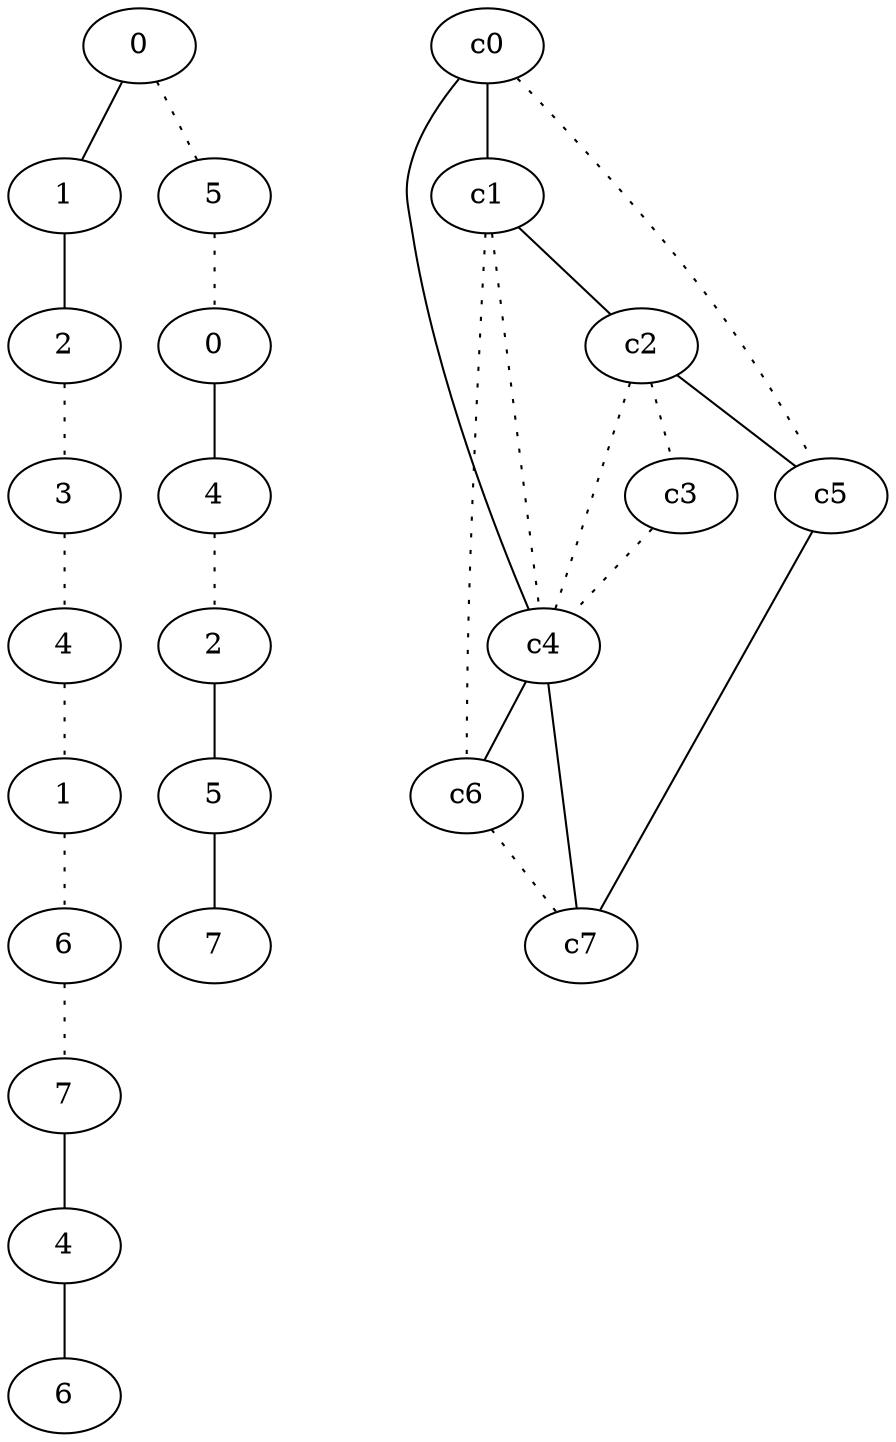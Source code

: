 graph {
a0[label=0];
a1[label=1];
a2[label=2];
a3[label=3];
a4[label=4];
a5[label=1];
a6[label=6];
a7[label=7];
a8[label=4];
a9[label=6];
a10[label=5];
a11[label=0];
a12[label=4];
a13[label=2];
a14[label=5];
a15[label=7];
a0 -- a1;
a0 -- a10 [style=dotted];
a1 -- a2;
a2 -- a3 [style=dotted];
a3 -- a4 [style=dotted];
a4 -- a5 [style=dotted];
a5 -- a6 [style=dotted];
a6 -- a7 [style=dotted];
a7 -- a8;
a8 -- a9;
a10 -- a11 [style=dotted];
a11 -- a12;
a12 -- a13 [style=dotted];
a13 -- a14;
a14 -- a15;
c0 -- c1;
c0 -- c4;
c0 -- c5 [style=dotted];
c1 -- c2;
c1 -- c4 [style=dotted];
c1 -- c6 [style=dotted];
c2 -- c3 [style=dotted];
c2 -- c4 [style=dotted];
c2 -- c5;
c3 -- c4 [style=dotted];
c4 -- c6;
c4 -- c7;
c5 -- c7;
c6 -- c7 [style=dotted];
}
